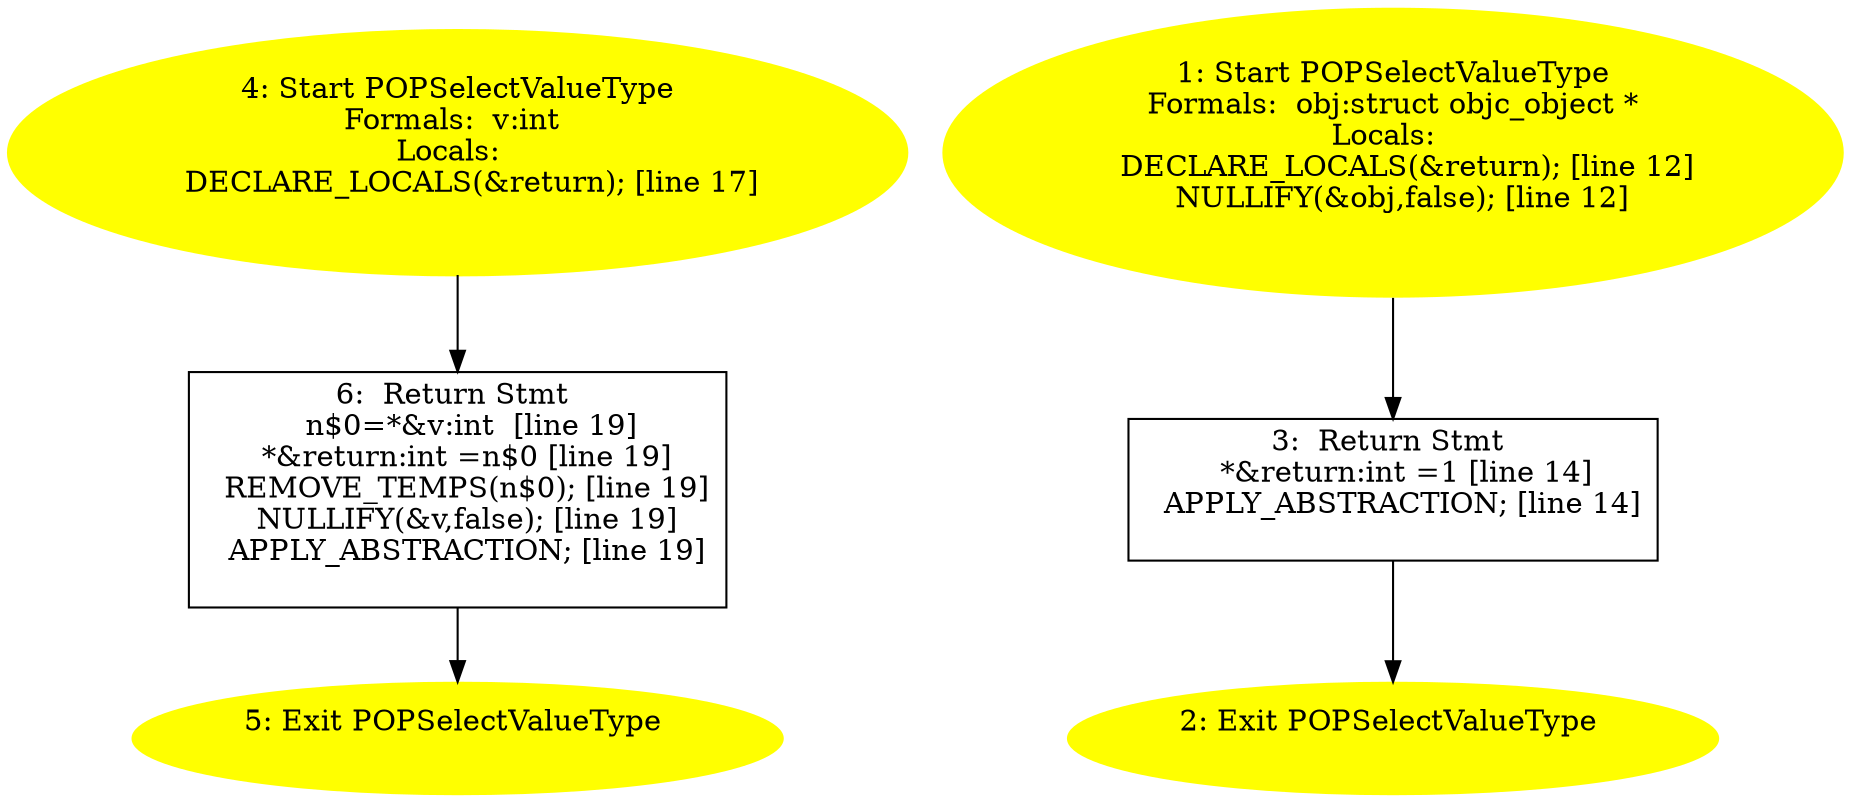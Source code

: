 digraph iCFG {
6 [label="6:  Return Stmt \n   n$0=*&v:int  [line 19]\n  *&return:int =n$0 [line 19]\n  REMOVE_TEMPS(n$0); [line 19]\n  NULLIFY(&v,false); [line 19]\n  APPLY_ABSTRACTION; [line 19]\n " shape="box"]
	

	 6 -> 5 ;
5 [label="5: Exit POPSelectValueType \n  " color=yellow style=filled]
	

4 [label="4: Start POPSelectValueType\nFormals:  v:int \nLocals:  \n   DECLARE_LOCALS(&return); [line 17]\n " color=yellow style=filled]
	

	 4 -> 6 ;
3 [label="3:  Return Stmt \n   *&return:int =1 [line 14]\n  APPLY_ABSTRACTION; [line 14]\n " shape="box"]
	

	 3 -> 2 ;
2 [label="2: Exit POPSelectValueType \n  " color=yellow style=filled]
	

1 [label="1: Start POPSelectValueType\nFormals:  obj:struct objc_object *\nLocals:  \n   DECLARE_LOCALS(&return); [line 12]\n  NULLIFY(&obj,false); [line 12]\n " color=yellow style=filled]
	

	 1 -> 3 ;
}

